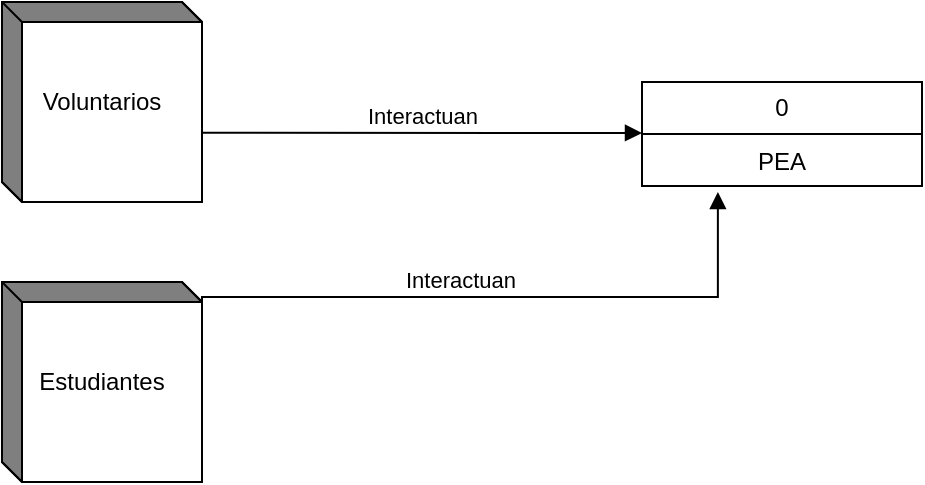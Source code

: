 <mxfile version="21.6.7" type="google">
  <diagram name="Page-1" id="gVQldSUPe6O9OOOCvF0_">
    <mxGraphModel grid="1" page="1" gridSize="10" guides="1" tooltips="1" connect="1" arrows="1" fold="1" pageScale="1" pageWidth="827" pageHeight="1169" math="0" shadow="0">
      <root>
        <mxCell id="0" />
        <mxCell id="1" parent="0" />
        <mxCell id="tUI6Y5zgQLM2QCjN0oBs-1" value="Voluntarios" style="html=1;dashed=0;whiteSpace=wrap;shape=mxgraph.dfd.externalEntity" vertex="1" parent="1">
          <mxGeometry x="200" y="100" width="100" height="100" as="geometry" />
        </mxCell>
        <mxCell id="tUI6Y5zgQLM2QCjN0oBs-4" value="Interactuan" style="html=1;verticalAlign=bottom;endArrow=block;edgeStyle=elbowEdgeStyle;elbow=vertical;curved=0;rounded=0;entryX=0.271;entryY=1.115;entryDx=0;entryDy=0;entryPerimeter=0;" edge="1" parent="1" target="tUI6Y5zgQLM2QCjN0oBs-7">
          <mxGeometry width="80" relative="1" as="geometry">
            <mxPoint x="300" y="300.29" as="sourcePoint" />
            <mxPoint x="520" y="300.29" as="targetPoint" />
          </mxGeometry>
        </mxCell>
        <mxCell id="tUI6Y5zgQLM2QCjN0oBs-5" value="0" style="swimlane;fontStyle=0;childLayout=stackLayout;horizontal=1;startSize=26;fillColor=none;horizontalStack=0;resizeParent=1;resizeParentMax=0;resizeLast=0;collapsible=1;marginBottom=0;whiteSpace=wrap;html=1;" vertex="1" parent="1">
          <mxGeometry x="520" y="140" width="140" height="52" as="geometry" />
        </mxCell>
        <mxCell id="tUI6Y5zgQLM2QCjN0oBs-7" value="PEA" style="text;strokeColor=none;fillColor=none;align=center;verticalAlign=top;spacingLeft=4;spacingRight=4;overflow=hidden;rotatable=0;points=[[0,0.5],[1,0.5]];portConstraint=eastwest;whiteSpace=wrap;html=1;" vertex="1" parent="tUI6Y5zgQLM2QCjN0oBs-5">
          <mxGeometry y="26" width="140" height="26" as="geometry" />
        </mxCell>
        <mxCell id="a21PhEZZ9rubq8lNW_DZ-1" value="Estudiantes" style="html=1;dashed=0;whiteSpace=wrap;shape=mxgraph.dfd.externalEntity" vertex="1" parent="1">
          <mxGeometry x="200" y="240" width="100" height="100" as="geometry" />
        </mxCell>
        <mxCell id="a21PhEZZ9rubq8lNW_DZ-2" value="Interactuan" style="html=1;verticalAlign=bottom;endArrow=block;edgeStyle=elbowEdgeStyle;elbow=vertical;curved=0;rounded=0;" edge="1" parent="1">
          <mxGeometry width="80" relative="1" as="geometry">
            <mxPoint x="300" y="165.41" as="sourcePoint" />
            <mxPoint x="520" y="165.41" as="targetPoint" />
          </mxGeometry>
        </mxCell>
      </root>
    </mxGraphModel>
  </diagram>
</mxfile>
